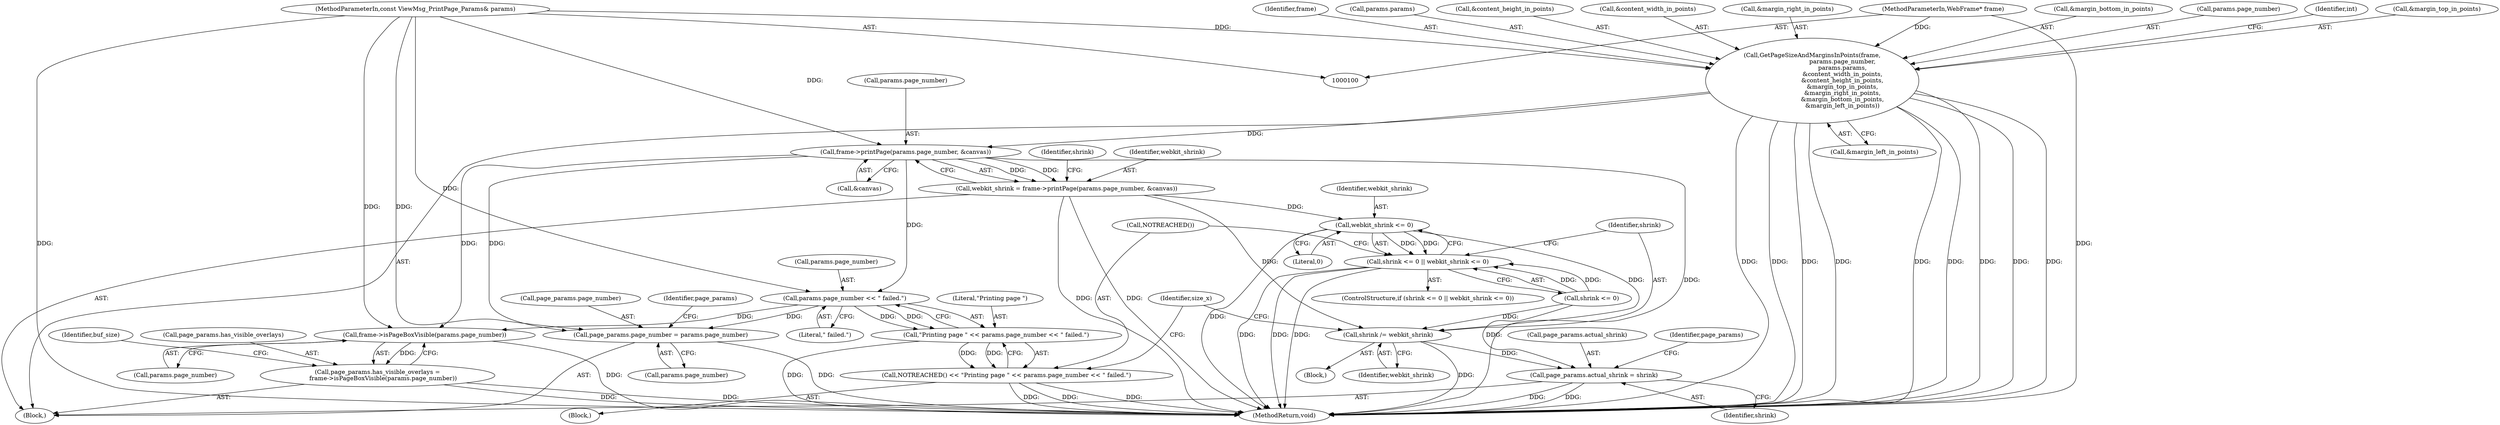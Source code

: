 digraph "0_Chrome_af05a799e3f47331fb27a24a8a56f1b1dd47a9c2_0@pointer" {
"1000123" [label="(Call,GetPageSizeAndMarginsInPoints(frame,\n                                params.page_number,\n                                params.params,\n                                &content_width_in_points,\n                                &content_height_in_points,\n                                &margin_top_in_points,\n                                &margin_right_in_points,\n                                &margin_bottom_in_points,\n                                &margin_left_in_points))"];
"1000103" [label="(MethodParameterIn,WebFrame* frame)"];
"1000101" [label="(MethodParameterIn,const ViewMsg_PrintPage_Params& params)"];
"1000184" [label="(Call,frame->printPage(params.page_number, &canvas))"];
"1000182" [label="(Call,webkit_shrink = frame->printPage(params.page_number, &canvas))"];
"1000195" [label="(Call,webkit_shrink <= 0)"];
"1000191" [label="(Call,shrink <= 0 || webkit_shrink <= 0)"];
"1000210" [label="(Call,shrink /= webkit_shrink)"];
"1000417" [label="(Call,page_params.actual_shrink = shrink)"];
"1000203" [label="(Call,params.page_number << \" failed.\")"];
"1000201" [label="(Call,\"Printing page \" << params.page_number << \" failed.\")"];
"1000199" [label="(Call,NOTREACHED() << \"Printing page \" << params.page_number << \" failed.\")"];
"1000401" [label="(Call,page_params.page_number = params.page_number)"];
"1000504" [label="(Call,frame->isPageBoxVisible(params.page_number))"];
"1000500" [label="(Call,page_params.has_visible_overlays =\n      frame->isPageBoxVisible(params.page_number))"];
"1000424" [label="(Identifier,page_params)"];
"1000193" [label="(Identifier,shrink)"];
"1000199" [label="(Call,NOTREACHED() << \"Printing page \" << params.page_number << \" failed.\")"];
"1000500" [label="(Call,page_params.has_visible_overlays =\n      frame->isPageBoxVisible(params.page_number))"];
"1000183" [label="(Identifier,webkit_shrink)"];
"1000139" [label="(Call,&margin_bottom_in_points)"];
"1000211" [label="(Identifier,shrink)"];
"1000200" [label="(Call,NOTREACHED())"];
"1000207" [label="(Literal,\" failed.\")"];
"1000202" [label="(Literal,\"Printing page \")"];
"1000212" [label="(Identifier,webkit_shrink)"];
"1000203" [label="(Call,params.page_number << \" failed.\")"];
"1000418" [label="(Call,page_params.actual_shrink)"];
"1000402" [label="(Call,page_params.page_number)"];
"1000125" [label="(Call,params.page_number)"];
"1000511" [label="(Identifier,buf_size)"];
"1000201" [label="(Call,\"Printing page \" << params.page_number << \" failed.\")"];
"1000504" [label="(Call,frame->isPageBoxVisible(params.page_number))"];
"1000103" [label="(MethodParameterIn,WebFrame* frame)"];
"1000401" [label="(Call,page_params.page_number = params.page_number)"];
"1000210" [label="(Call,shrink /= webkit_shrink)"];
"1000568" [label="(MethodReturn,void)"];
"1000104" [label="(Block,)"];
"1000144" [label="(Identifier,int)"];
"1000185" [label="(Call,params.page_number)"];
"1000141" [label="(Call,&margin_left_in_points)"];
"1000215" [label="(Identifier,size_x)"];
"1000410" [label="(Identifier,page_params)"];
"1000135" [label="(Call,&margin_top_in_points)"];
"1000198" [label="(Block,)"];
"1000124" [label="(Identifier,frame)"];
"1000123" [label="(Call,GetPageSizeAndMarginsInPoints(frame,\n                                params.page_number,\n                                params.params,\n                                &content_width_in_points,\n                                &content_height_in_points,\n                                &margin_top_in_points,\n                                &margin_right_in_points,\n                                &margin_bottom_in_points,\n                                &margin_left_in_points))"];
"1000128" [label="(Call,params.params)"];
"1000209" [label="(Block,)"];
"1000133" [label="(Call,&content_height_in_points)"];
"1000184" [label="(Call,frame->printPage(params.page_number, &canvas))"];
"1000188" [label="(Call,&canvas)"];
"1000191" [label="(Call,shrink <= 0 || webkit_shrink <= 0)"];
"1000196" [label="(Identifier,webkit_shrink)"];
"1000192" [label="(Call,shrink <= 0)"];
"1000190" [label="(ControlStructure,if (shrink <= 0 || webkit_shrink <= 0))"];
"1000417" [label="(Call,page_params.actual_shrink = shrink)"];
"1000421" [label="(Identifier,shrink)"];
"1000405" [label="(Call,params.page_number)"];
"1000204" [label="(Call,params.page_number)"];
"1000501" [label="(Call,page_params.has_visible_overlays)"];
"1000131" [label="(Call,&content_width_in_points)"];
"1000182" [label="(Call,webkit_shrink = frame->printPage(params.page_number, &canvas))"];
"1000197" [label="(Literal,0)"];
"1000137" [label="(Call,&margin_right_in_points)"];
"1000195" [label="(Call,webkit_shrink <= 0)"];
"1000101" [label="(MethodParameterIn,const ViewMsg_PrintPage_Params& params)"];
"1000505" [label="(Call,params.page_number)"];
"1000123" -> "1000104"  [label="AST: "];
"1000123" -> "1000141"  [label="CFG: "];
"1000124" -> "1000123"  [label="AST: "];
"1000125" -> "1000123"  [label="AST: "];
"1000128" -> "1000123"  [label="AST: "];
"1000131" -> "1000123"  [label="AST: "];
"1000133" -> "1000123"  [label="AST: "];
"1000135" -> "1000123"  [label="AST: "];
"1000137" -> "1000123"  [label="AST: "];
"1000139" -> "1000123"  [label="AST: "];
"1000141" -> "1000123"  [label="AST: "];
"1000144" -> "1000123"  [label="CFG: "];
"1000123" -> "1000568"  [label="DDG: "];
"1000123" -> "1000568"  [label="DDG: "];
"1000123" -> "1000568"  [label="DDG: "];
"1000123" -> "1000568"  [label="DDG: "];
"1000123" -> "1000568"  [label="DDG: "];
"1000123" -> "1000568"  [label="DDG: "];
"1000123" -> "1000568"  [label="DDG: "];
"1000123" -> "1000568"  [label="DDG: "];
"1000123" -> "1000568"  [label="DDG: "];
"1000103" -> "1000123"  [label="DDG: "];
"1000101" -> "1000123"  [label="DDG: "];
"1000123" -> "1000184"  [label="DDG: "];
"1000103" -> "1000100"  [label="AST: "];
"1000103" -> "1000568"  [label="DDG: "];
"1000101" -> "1000100"  [label="AST: "];
"1000101" -> "1000568"  [label="DDG: "];
"1000101" -> "1000184"  [label="DDG: "];
"1000101" -> "1000203"  [label="DDG: "];
"1000101" -> "1000401"  [label="DDG: "];
"1000101" -> "1000504"  [label="DDG: "];
"1000184" -> "1000182"  [label="AST: "];
"1000184" -> "1000188"  [label="CFG: "];
"1000185" -> "1000184"  [label="AST: "];
"1000188" -> "1000184"  [label="AST: "];
"1000182" -> "1000184"  [label="CFG: "];
"1000184" -> "1000568"  [label="DDG: "];
"1000184" -> "1000182"  [label="DDG: "];
"1000184" -> "1000182"  [label="DDG: "];
"1000184" -> "1000203"  [label="DDG: "];
"1000184" -> "1000401"  [label="DDG: "];
"1000184" -> "1000504"  [label="DDG: "];
"1000182" -> "1000104"  [label="AST: "];
"1000183" -> "1000182"  [label="AST: "];
"1000193" -> "1000182"  [label="CFG: "];
"1000182" -> "1000568"  [label="DDG: "];
"1000182" -> "1000568"  [label="DDG: "];
"1000182" -> "1000195"  [label="DDG: "];
"1000182" -> "1000210"  [label="DDG: "];
"1000195" -> "1000191"  [label="AST: "];
"1000195" -> "1000197"  [label="CFG: "];
"1000196" -> "1000195"  [label="AST: "];
"1000197" -> "1000195"  [label="AST: "];
"1000191" -> "1000195"  [label="CFG: "];
"1000195" -> "1000568"  [label="DDG: "];
"1000195" -> "1000191"  [label="DDG: "];
"1000195" -> "1000191"  [label="DDG: "];
"1000195" -> "1000210"  [label="DDG: "];
"1000191" -> "1000190"  [label="AST: "];
"1000191" -> "1000192"  [label="CFG: "];
"1000192" -> "1000191"  [label="AST: "];
"1000200" -> "1000191"  [label="CFG: "];
"1000211" -> "1000191"  [label="CFG: "];
"1000191" -> "1000568"  [label="DDG: "];
"1000191" -> "1000568"  [label="DDG: "];
"1000191" -> "1000568"  [label="DDG: "];
"1000192" -> "1000191"  [label="DDG: "];
"1000192" -> "1000191"  [label="DDG: "];
"1000210" -> "1000209"  [label="AST: "];
"1000210" -> "1000212"  [label="CFG: "];
"1000211" -> "1000210"  [label="AST: "];
"1000212" -> "1000210"  [label="AST: "];
"1000215" -> "1000210"  [label="CFG: "];
"1000210" -> "1000568"  [label="DDG: "];
"1000192" -> "1000210"  [label="DDG: "];
"1000210" -> "1000417"  [label="DDG: "];
"1000417" -> "1000104"  [label="AST: "];
"1000417" -> "1000421"  [label="CFG: "];
"1000418" -> "1000417"  [label="AST: "];
"1000421" -> "1000417"  [label="AST: "];
"1000424" -> "1000417"  [label="CFG: "];
"1000417" -> "1000568"  [label="DDG: "];
"1000417" -> "1000568"  [label="DDG: "];
"1000192" -> "1000417"  [label="DDG: "];
"1000203" -> "1000201"  [label="AST: "];
"1000203" -> "1000207"  [label="CFG: "];
"1000204" -> "1000203"  [label="AST: "];
"1000207" -> "1000203"  [label="AST: "];
"1000201" -> "1000203"  [label="CFG: "];
"1000203" -> "1000201"  [label="DDG: "];
"1000203" -> "1000201"  [label="DDG: "];
"1000203" -> "1000401"  [label="DDG: "];
"1000203" -> "1000504"  [label="DDG: "];
"1000201" -> "1000199"  [label="AST: "];
"1000202" -> "1000201"  [label="AST: "];
"1000199" -> "1000201"  [label="CFG: "];
"1000201" -> "1000568"  [label="DDG: "];
"1000201" -> "1000199"  [label="DDG: "];
"1000201" -> "1000199"  [label="DDG: "];
"1000199" -> "1000198"  [label="AST: "];
"1000200" -> "1000199"  [label="AST: "];
"1000215" -> "1000199"  [label="CFG: "];
"1000199" -> "1000568"  [label="DDG: "];
"1000199" -> "1000568"  [label="DDG: "];
"1000199" -> "1000568"  [label="DDG: "];
"1000401" -> "1000104"  [label="AST: "];
"1000401" -> "1000405"  [label="CFG: "];
"1000402" -> "1000401"  [label="AST: "];
"1000405" -> "1000401"  [label="AST: "];
"1000410" -> "1000401"  [label="CFG: "];
"1000401" -> "1000568"  [label="DDG: "];
"1000504" -> "1000500"  [label="AST: "];
"1000504" -> "1000505"  [label="CFG: "];
"1000505" -> "1000504"  [label="AST: "];
"1000500" -> "1000504"  [label="CFG: "];
"1000504" -> "1000568"  [label="DDG: "];
"1000504" -> "1000500"  [label="DDG: "];
"1000500" -> "1000104"  [label="AST: "];
"1000501" -> "1000500"  [label="AST: "];
"1000511" -> "1000500"  [label="CFG: "];
"1000500" -> "1000568"  [label="DDG: "];
"1000500" -> "1000568"  [label="DDG: "];
}
